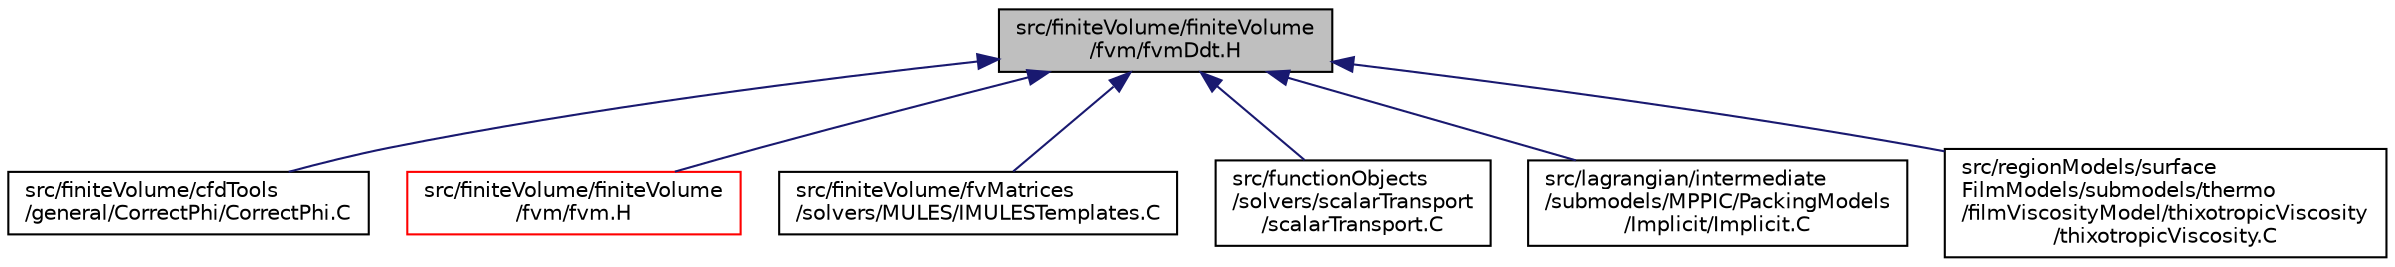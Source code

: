 digraph "src/finiteVolume/finiteVolume/fvm/fvmDdt.H"
{
  bgcolor="transparent";
  edge [fontname="Helvetica",fontsize="10",labelfontname="Helvetica",labelfontsize="10"];
  node [fontname="Helvetica",fontsize="10",shape=record];
  Node329 [label="src/finiteVolume/finiteVolume\l/fvm/fvmDdt.H",height=0.2,width=0.4,color="black", fillcolor="grey75", style="filled", fontcolor="black"];
  Node329 -> Node330 [dir="back",color="midnightblue",fontsize="10",style="solid",fontname="Helvetica"];
  Node330 [label="src/finiteVolume/cfdTools\l/general/CorrectPhi/CorrectPhi.C",height=0.2,width=0.4,color="black",URL="$a01256.html"];
  Node329 -> Node331 [dir="back",color="midnightblue",fontsize="10",style="solid",fontname="Helvetica"];
  Node331 [label="src/finiteVolume/finiteVolume\l/fvm/fvm.H",height=0.2,width=0.4,color="red",URL="$a03224.html"];
  Node329 -> Node350 [dir="back",color="midnightblue",fontsize="10",style="solid",fontname="Helvetica"];
  Node350 [label="src/finiteVolume/fvMatrices\l/solvers/MULES/IMULESTemplates.C",height=0.2,width=0.4,color="black",URL="$a03500.html"];
  Node329 -> Node351 [dir="back",color="midnightblue",fontsize="10",style="solid",fontname="Helvetica"];
  Node351 [label="src/functionObjects\l/solvers/scalarTransport\l/scalarTransport.C",height=0.2,width=0.4,color="black",URL="$a04931.html"];
  Node329 -> Node352 [dir="back",color="midnightblue",fontsize="10",style="solid",fontname="Helvetica"];
  Node352 [label="src/lagrangian/intermediate\l/submodels/MPPIC/PackingModels\l/Implicit/Implicit.C",height=0.2,width=0.4,color="black",URL="$a06788.html"];
  Node329 -> Node353 [dir="back",color="midnightblue",fontsize="10",style="solid",fontname="Helvetica"];
  Node353 [label="src/regionModels/surface\lFilmModels/submodels/thermo\l/filmViscosityModel/thixotropicViscosity\l/thixotropicViscosity.C",height=0.2,width=0.4,color="black",URL="$a14396.html"];
}
